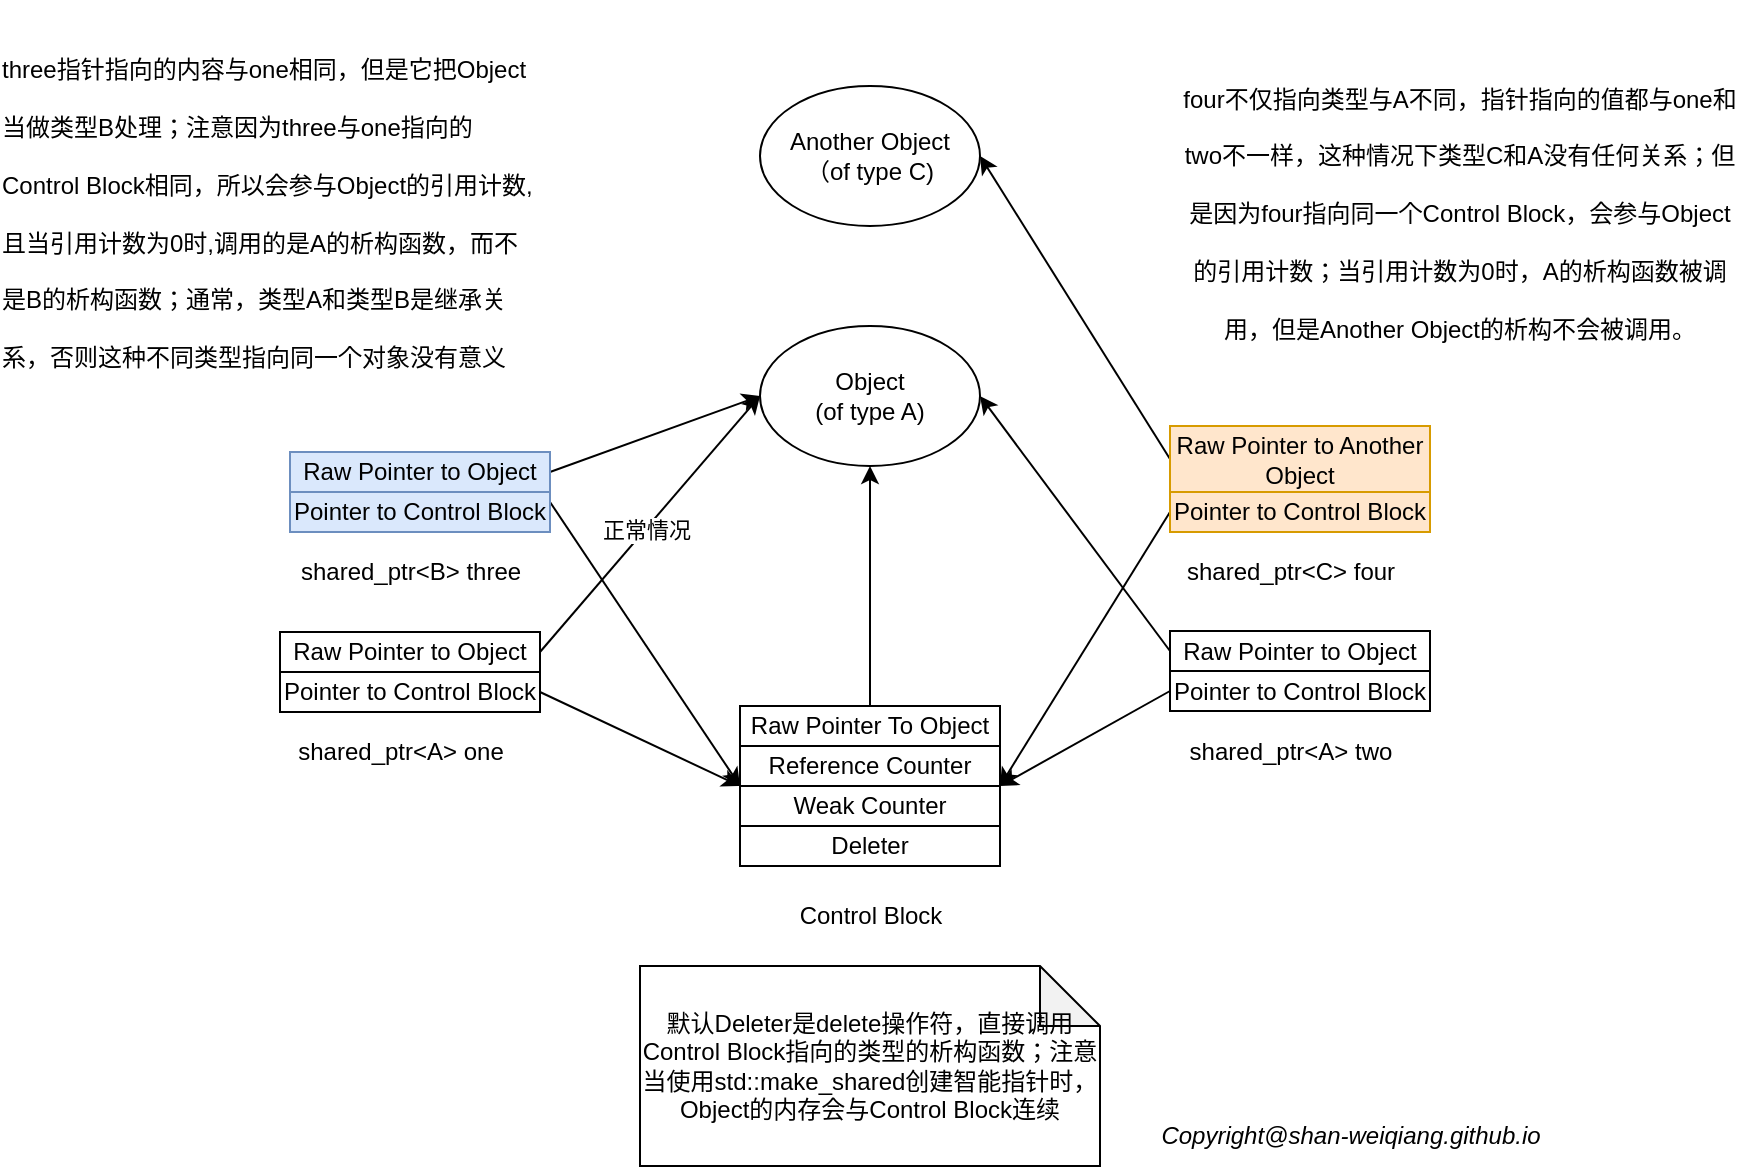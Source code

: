 <mxfile>
    <diagram id="ZVQ4egnvgFjlHN_vJlkH" name="Page-1">
        <mxGraphModel dx="1871" dy="805" grid="1" gridSize="10" guides="1" tooltips="1" connect="1" arrows="1" fold="1" page="1" pageScale="1" pageWidth="850" pageHeight="1100" background="#ffffff" math="0" shadow="0">
            <root>
                <mxCell id="0"/>
                <mxCell id="1" parent="0"/>
                <mxCell id="2" value="Object&lt;br&gt;(of type A)" style="ellipse;whiteSpace=wrap;html=1;" parent="1" vertex="1">
                    <mxGeometry x="330" y="450" width="110" height="70" as="geometry"/>
                </mxCell>
                <mxCell id="17" style="edgeStyle=none;html=1;exitX=0.5;exitY=0;exitDx=0;exitDy=0;entryX=0.5;entryY=1;entryDx=0;entryDy=0;" parent="1" source="5" target="2" edge="1">
                    <mxGeometry relative="1" as="geometry"/>
                </mxCell>
                <mxCell id="5" value="Raw Pointer To Object" style="rounded=0;whiteSpace=wrap;html=1;" parent="1" vertex="1">
                    <mxGeometry x="320" y="640" width="130" height="20" as="geometry"/>
                </mxCell>
                <mxCell id="6" value="Control Block" style="text;html=1;align=center;verticalAlign=middle;resizable=0;points=[];autosize=1;strokeColor=none;fillColor=none;" parent="1" vertex="1">
                    <mxGeometry x="340" y="730" width="90" height="30" as="geometry"/>
                </mxCell>
                <mxCell id="7" value="Reference Counter" style="rounded=0;whiteSpace=wrap;html=1;" parent="1" vertex="1">
                    <mxGeometry x="320" y="660" width="130" height="20" as="geometry"/>
                </mxCell>
                <mxCell id="8" value="Weak Counter" style="rounded=0;whiteSpace=wrap;html=1;" parent="1" vertex="1">
                    <mxGeometry x="320" y="680" width="130" height="20" as="geometry"/>
                </mxCell>
                <mxCell id="9" value="Deleter" style="rounded=0;whiteSpace=wrap;html=1;" parent="1" vertex="1">
                    <mxGeometry x="320" y="700" width="130" height="20" as="geometry"/>
                </mxCell>
                <mxCell id="21" style="edgeStyle=none;html=1;exitX=1;exitY=0.5;exitDx=0;exitDy=0;entryX=0;entryY=0.5;entryDx=0;entryDy=0;" parent="1" source="11" target="2" edge="1">
                    <mxGeometry relative="1" as="geometry"/>
                </mxCell>
                <mxCell id="24" value="正常情况" style="edgeLabel;html=1;align=center;verticalAlign=middle;resizable=0;points=[];" parent="21" vertex="1" connectable="0">
                    <mxGeometry x="-0.049" relative="1" as="geometry">
                        <mxPoint as="offset"/>
                    </mxGeometry>
                </mxCell>
                <mxCell id="11" value="Raw Pointer to Object" style="rounded=0;whiteSpace=wrap;html=1;" parent="1" vertex="1">
                    <mxGeometry x="90" y="603" width="130" height="20" as="geometry"/>
                </mxCell>
                <mxCell id="20" style="edgeStyle=none;html=1;exitX=1;exitY=0.5;exitDx=0;exitDy=0;entryX=0;entryY=0;entryDx=0;entryDy=0;" parent="1" source="12" target="8" edge="1">
                    <mxGeometry relative="1" as="geometry"/>
                </mxCell>
                <mxCell id="12" value="Pointer to Control Block" style="rounded=0;whiteSpace=wrap;html=1;" parent="1" vertex="1">
                    <mxGeometry x="90" y="623" width="130" height="20" as="geometry"/>
                </mxCell>
                <mxCell id="13" value="shared_ptr&amp;lt;A&amp;gt; one" style="text;html=1;align=center;verticalAlign=middle;resizable=0;points=[];autosize=1;strokeColor=none;fillColor=none;" parent="1" vertex="1">
                    <mxGeometry x="85" y="648" width="130" height="30" as="geometry"/>
                </mxCell>
                <mxCell id="22" style="edgeStyle=none;html=1;exitX=0;exitY=0.5;exitDx=0;exitDy=0;entryX=1;entryY=0.5;entryDx=0;entryDy=0;" parent="1" source="14" target="2" edge="1">
                    <mxGeometry relative="1" as="geometry"/>
                </mxCell>
                <mxCell id="14" value="Raw Pointer to Object" style="rounded=0;whiteSpace=wrap;html=1;" parent="1" vertex="1">
                    <mxGeometry x="535" y="602.5" width="130" height="20" as="geometry"/>
                </mxCell>
                <mxCell id="23" style="edgeStyle=none;html=1;exitX=0;exitY=0.5;exitDx=0;exitDy=0;entryX=1;entryY=0;entryDx=0;entryDy=0;" parent="1" source="15" target="8" edge="1">
                    <mxGeometry relative="1" as="geometry"/>
                </mxCell>
                <mxCell id="15" value="Pointer to Control Block" style="rounded=0;whiteSpace=wrap;html=1;" parent="1" vertex="1">
                    <mxGeometry x="535" y="622.5" width="130" height="20" as="geometry"/>
                </mxCell>
                <mxCell id="16" value="shared_ptr&amp;lt;A&amp;gt; two" style="text;html=1;align=center;verticalAlign=middle;resizable=0;points=[];autosize=1;strokeColor=none;fillColor=none;" parent="1" vertex="1">
                    <mxGeometry x="535" y="647.5" width="120" height="30" as="geometry"/>
                </mxCell>
                <mxCell id="19" value="默认Deleter是delete操作符，直接调用Control Block指向的类型的析构函数；注意当使用std::make_shared创建智能指针时，Object的内存会与Control Block连续" style="shape=note;whiteSpace=wrap;html=1;backgroundOutline=1;darkOpacity=0.05;" parent="1" vertex="1">
                    <mxGeometry x="270" y="770" width="230" height="100" as="geometry"/>
                </mxCell>
                <mxCell id="25" value="Another Object&lt;br&gt;（of type C)" style="ellipse;whiteSpace=wrap;html=1;" parent="1" vertex="1">
                    <mxGeometry x="330" y="330" width="110" height="70" as="geometry"/>
                </mxCell>
                <mxCell id="30" style="edgeStyle=none;html=1;exitX=1;exitY=0.5;exitDx=0;exitDy=0;entryX=0;entryY=0.5;entryDx=0;entryDy=0;" parent="1" source="26" target="2" edge="1">
                    <mxGeometry relative="1" as="geometry"/>
                </mxCell>
                <mxCell id="26" value="Raw Pointer to Object" style="rounded=0;whiteSpace=wrap;html=1;fillColor=#dae8fc;strokeColor=#6c8ebf;" parent="1" vertex="1">
                    <mxGeometry x="95" y="513" width="130" height="20" as="geometry"/>
                </mxCell>
                <mxCell id="29" style="edgeStyle=none;html=1;exitX=1;exitY=0.25;exitDx=0;exitDy=0;entryX=0;entryY=1;entryDx=0;entryDy=0;" parent="1" source="27" target="7" edge="1">
                    <mxGeometry relative="1" as="geometry"/>
                </mxCell>
                <mxCell id="27" value="Pointer to Control Block" style="rounded=0;whiteSpace=wrap;html=1;fillColor=#dae8fc;strokeColor=#6c8ebf;" parent="1" vertex="1">
                    <mxGeometry x="95" y="533" width="130" height="20" as="geometry"/>
                </mxCell>
                <mxCell id="28" value="shared_ptr&amp;lt;B&amp;gt; three" style="text;html=1;align=center;verticalAlign=middle;resizable=0;points=[];autosize=1;strokeColor=none;fillColor=none;" parent="1" vertex="1">
                    <mxGeometry x="90" y="558" width="130" height="30" as="geometry"/>
                </mxCell>
                <mxCell id="33" value="&lt;h1 style=&quot;text-align: left;&quot;&gt;&lt;span style=&quot;font-size: 12px; font-weight: 400; text-align: center;&quot;&gt;three指针指向的内容与one相同，但是它把Object当做类型B处理；注意因为three与one指向的Control Block相同，所以会参与Object的引用计数,且当引用计数为0时,调用的是A的析构函数，而不是B的析构函数；通常，类型A和类型B是继承关系，否则这种不同类型指向同一个对象没有意义&lt;/span&gt;&lt;/h1&gt;" style="text;html=1;strokeColor=none;fillColor=none;align=center;verticalAlign=middle;whiteSpace=wrap;rounded=0;" parent="1" vertex="1">
                    <mxGeometry x="-50" y="320" width="270" height="140" as="geometry"/>
                </mxCell>
                <mxCell id="37" style="edgeStyle=none;html=1;exitX=0;exitY=0.5;exitDx=0;exitDy=0;entryX=1;entryY=0.5;entryDx=0;entryDy=0;" parent="1" source="34" target="25" edge="1">
                    <mxGeometry relative="1" as="geometry"/>
                </mxCell>
                <mxCell id="34" value="Raw Pointer to Another Object" style="rounded=0;whiteSpace=wrap;html=1;fillColor=#ffe6cc;strokeColor=#d79b00;" parent="1" vertex="1">
                    <mxGeometry x="535" y="500" width="130" height="33" as="geometry"/>
                </mxCell>
                <mxCell id="38" style="edgeStyle=none;html=1;exitX=0;exitY=0.5;exitDx=0;exitDy=0;" parent="1" source="35" edge="1">
                    <mxGeometry relative="1" as="geometry">
                        <mxPoint x="450" y="680" as="targetPoint"/>
                    </mxGeometry>
                </mxCell>
                <mxCell id="35" value="Pointer to Control Block" style="rounded=0;whiteSpace=wrap;html=1;fillColor=#ffe6cc;strokeColor=#d79b00;" parent="1" vertex="1">
                    <mxGeometry x="535" y="533" width="130" height="20" as="geometry"/>
                </mxCell>
                <mxCell id="36" value="shared_ptr&amp;lt;C&amp;gt; four" style="text;html=1;align=center;verticalAlign=middle;resizable=0;points=[];autosize=1;strokeColor=none;fillColor=none;" parent="1" vertex="1">
                    <mxGeometry x="530" y="558" width="130" height="30" as="geometry"/>
                </mxCell>
                <mxCell id="39" value="&lt;h1 style=&quot;text-align: center;&quot;&gt;&lt;span style=&quot;font-size: 12px; font-weight: 400;&quot;&gt;four不仅指向类型与A不同，指针指向的值都与one和two不一样，这种情况下类型C和A没有任何关系；但是因为four指向同一个Control Block，会参与Object的引用计数；当引用计数为0时，A的析构函数被调用，但是Another Object的析构不会被调用。&lt;/span&gt;&lt;/h1&gt;" style="text;html=1;strokeColor=none;fillColor=none;align=center;verticalAlign=middle;whiteSpace=wrap;rounded=0;" parent="1" vertex="1">
                    <mxGeometry x="540" y="320" width="280" height="140" as="geometry"/>
                </mxCell>
                <mxCell id="40" value="&lt;i style=&quot;border-color: var(--border-color);&quot;&gt;Copyright@shan-weiqiang.github.io&lt;/i&gt;" style="text;html=1;align=center;verticalAlign=middle;resizable=0;points=[];autosize=1;strokeColor=none;fillColor=none;" vertex="1" parent="1">
                    <mxGeometry x="520" y="840" width="210" height="30" as="geometry"/>
                </mxCell>
            </root>
        </mxGraphModel>
    </diagram>
</mxfile>